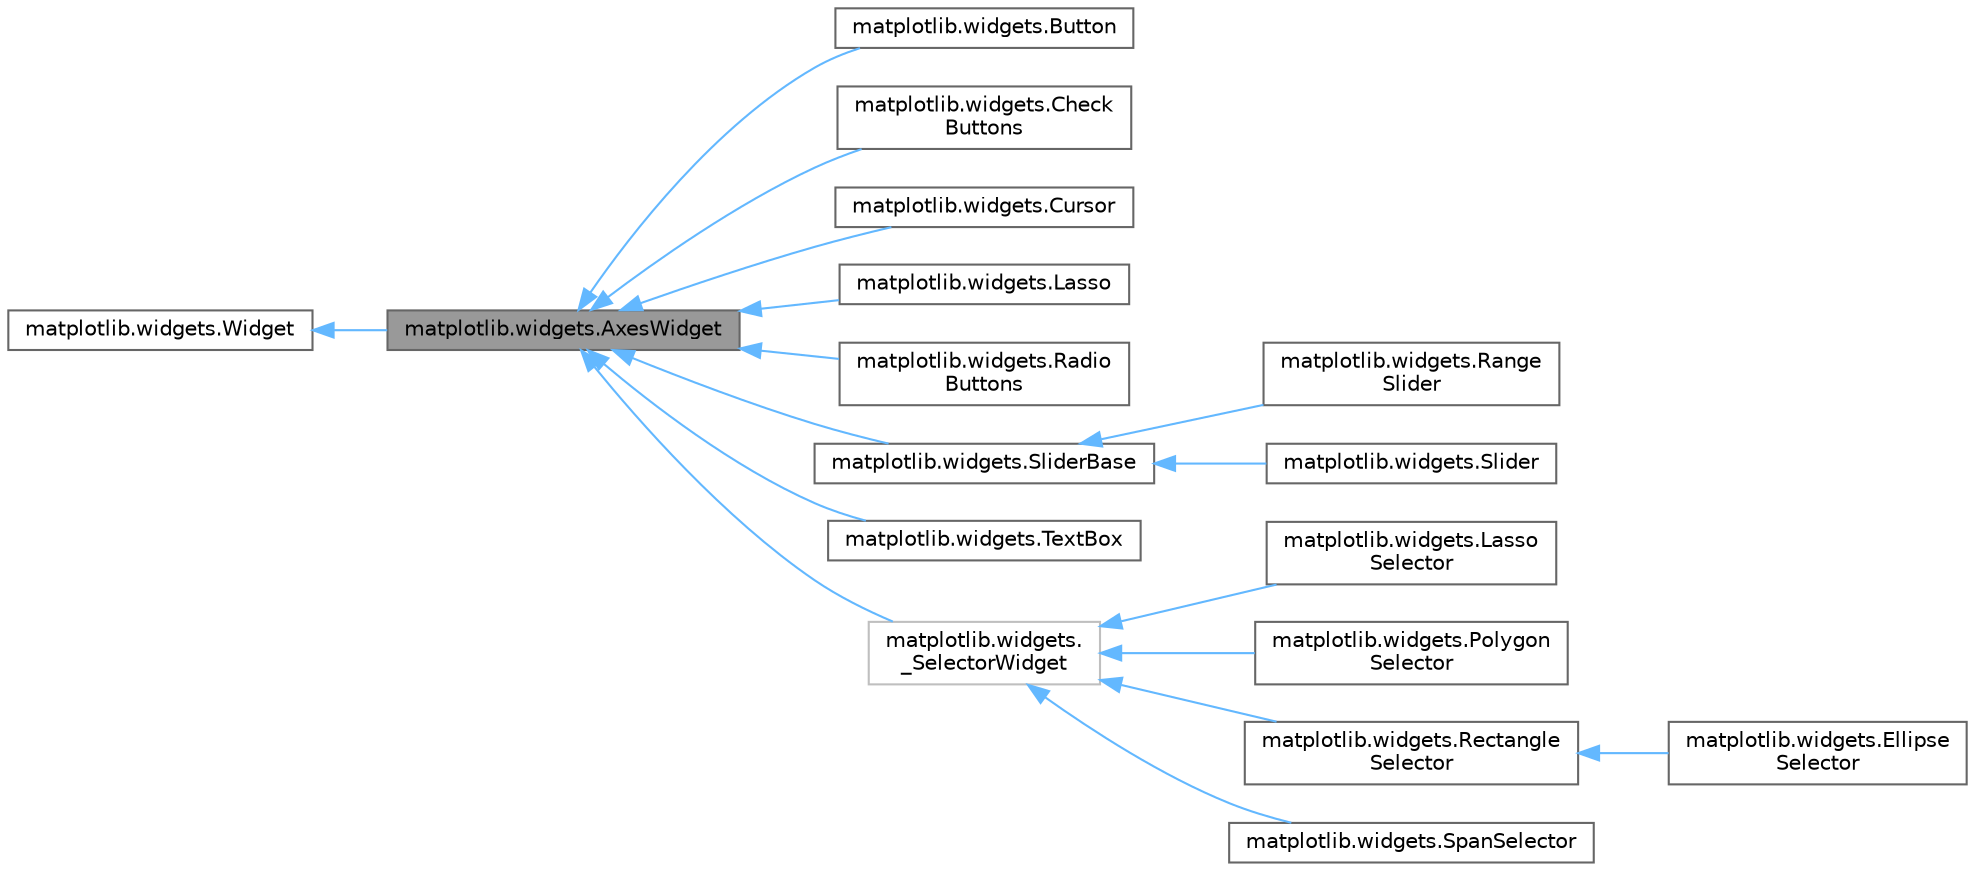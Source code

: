 digraph "matplotlib.widgets.AxesWidget"
{
 // LATEX_PDF_SIZE
  bgcolor="transparent";
  edge [fontname=Helvetica,fontsize=10,labelfontname=Helvetica,labelfontsize=10];
  node [fontname=Helvetica,fontsize=10,shape=box,height=0.2,width=0.4];
  rankdir="LR";
  Node1 [id="Node000001",label="matplotlib.widgets.AxesWidget",height=0.2,width=0.4,color="gray40", fillcolor="grey60", style="filled", fontcolor="black",tooltip=" "];
  Node2 -> Node1 [id="edge1_Node000001_Node000002",dir="back",color="steelblue1",style="solid",tooltip=" "];
  Node2 [id="Node000002",label="matplotlib.widgets.Widget",height=0.2,width=0.4,color="gray40", fillcolor="white", style="filled",URL="$dc/d59/classmatplotlib_1_1widgets_1_1Widget.html",tooltip=" "];
  Node1 -> Node3 [id="edge2_Node000001_Node000003",dir="back",color="steelblue1",style="solid",tooltip=" "];
  Node3 [id="Node000003",label="matplotlib.widgets.Button",height=0.2,width=0.4,color="gray40", fillcolor="white", style="filled",URL="$d7/dd4/classmatplotlib_1_1widgets_1_1Button.html",tooltip=" "];
  Node1 -> Node4 [id="edge3_Node000001_Node000004",dir="back",color="steelblue1",style="solid",tooltip=" "];
  Node4 [id="Node000004",label="matplotlib.widgets.Check\lButtons",height=0.2,width=0.4,color="gray40", fillcolor="white", style="filled",URL="$d6/d93/classmatplotlib_1_1widgets_1_1CheckButtons.html",tooltip=" "];
  Node1 -> Node5 [id="edge4_Node000001_Node000005",dir="back",color="steelblue1",style="solid",tooltip=" "];
  Node5 [id="Node000005",label="matplotlib.widgets.Cursor",height=0.2,width=0.4,color="gray40", fillcolor="white", style="filled",URL="$df/d15/classmatplotlib_1_1widgets_1_1Cursor.html",tooltip=" "];
  Node1 -> Node6 [id="edge5_Node000001_Node000006",dir="back",color="steelblue1",style="solid",tooltip=" "];
  Node6 [id="Node000006",label="matplotlib.widgets.Lasso",height=0.2,width=0.4,color="gray40", fillcolor="white", style="filled",URL="$d4/d2a/classmatplotlib_1_1widgets_1_1Lasso.html",tooltip=" "];
  Node1 -> Node7 [id="edge6_Node000001_Node000007",dir="back",color="steelblue1",style="solid",tooltip=" "];
  Node7 [id="Node000007",label="matplotlib.widgets.Radio\lButtons",height=0.2,width=0.4,color="gray40", fillcolor="white", style="filled",URL="$d5/d2e/classmatplotlib_1_1widgets_1_1RadioButtons.html",tooltip=" "];
  Node1 -> Node8 [id="edge7_Node000001_Node000008",dir="back",color="steelblue1",style="solid",tooltip=" "];
  Node8 [id="Node000008",label="matplotlib.widgets.SliderBase",height=0.2,width=0.4,color="gray40", fillcolor="white", style="filled",URL="$d7/d25/classmatplotlib_1_1widgets_1_1SliderBase.html",tooltip=" "];
  Node8 -> Node9 [id="edge8_Node000008_Node000009",dir="back",color="steelblue1",style="solid",tooltip=" "];
  Node9 [id="Node000009",label="matplotlib.widgets.Range\lSlider",height=0.2,width=0.4,color="gray40", fillcolor="white", style="filled",URL="$dd/dcd/classmatplotlib_1_1widgets_1_1RangeSlider.html",tooltip=" "];
  Node8 -> Node10 [id="edge9_Node000008_Node000010",dir="back",color="steelblue1",style="solid",tooltip=" "];
  Node10 [id="Node000010",label="matplotlib.widgets.Slider",height=0.2,width=0.4,color="gray40", fillcolor="white", style="filled",URL="$db/d39/classmatplotlib_1_1widgets_1_1Slider.html",tooltip=" "];
  Node1 -> Node11 [id="edge10_Node000001_Node000011",dir="back",color="steelblue1",style="solid",tooltip=" "];
  Node11 [id="Node000011",label="matplotlib.widgets.TextBox",height=0.2,width=0.4,color="gray40", fillcolor="white", style="filled",URL="$d5/de8/classmatplotlib_1_1widgets_1_1TextBox.html",tooltip=" "];
  Node1 -> Node12 [id="edge11_Node000001_Node000012",dir="back",color="steelblue1",style="solid",tooltip=" "];
  Node12 [id="Node000012",label="matplotlib.widgets.\l_SelectorWidget",height=0.2,width=0.4,color="grey75", fillcolor="white", style="filled",URL="$d9/ddd/classmatplotlib_1_1widgets_1_1__SelectorWidget.html",tooltip=" "];
  Node12 -> Node13 [id="edge12_Node000012_Node000013",dir="back",color="steelblue1",style="solid",tooltip=" "];
  Node13 [id="Node000013",label="matplotlib.widgets.Lasso\lSelector",height=0.2,width=0.4,color="gray40", fillcolor="white", style="filled",URL="$d6/d9e/classmatplotlib_1_1widgets_1_1LassoSelector.html",tooltip=" "];
  Node12 -> Node14 [id="edge13_Node000012_Node000014",dir="back",color="steelblue1",style="solid",tooltip=" "];
  Node14 [id="Node000014",label="matplotlib.widgets.Polygon\lSelector",height=0.2,width=0.4,color="gray40", fillcolor="white", style="filled",URL="$df/d9c/classmatplotlib_1_1widgets_1_1PolygonSelector.html",tooltip=" "];
  Node12 -> Node15 [id="edge14_Node000012_Node000015",dir="back",color="steelblue1",style="solid",tooltip=" "];
  Node15 [id="Node000015",label="matplotlib.widgets.Rectangle\lSelector",height=0.2,width=0.4,color="gray40", fillcolor="white", style="filled",URL="$d4/d78/classmatplotlib_1_1widgets_1_1RectangleSelector.html",tooltip=" "];
  Node15 -> Node16 [id="edge15_Node000015_Node000016",dir="back",color="steelblue1",style="solid",tooltip=" "];
  Node16 [id="Node000016",label="matplotlib.widgets.Ellipse\lSelector",height=0.2,width=0.4,color="gray40", fillcolor="white", style="filled",URL="$d1/d9d/classmatplotlib_1_1widgets_1_1EllipseSelector.html",tooltip=" "];
  Node12 -> Node17 [id="edge16_Node000012_Node000017",dir="back",color="steelblue1",style="solid",tooltip=" "];
  Node17 [id="Node000017",label="matplotlib.widgets.SpanSelector",height=0.2,width=0.4,color="gray40", fillcolor="white", style="filled",URL="$da/de8/classmatplotlib_1_1widgets_1_1SpanSelector.html",tooltip=" "];
}
